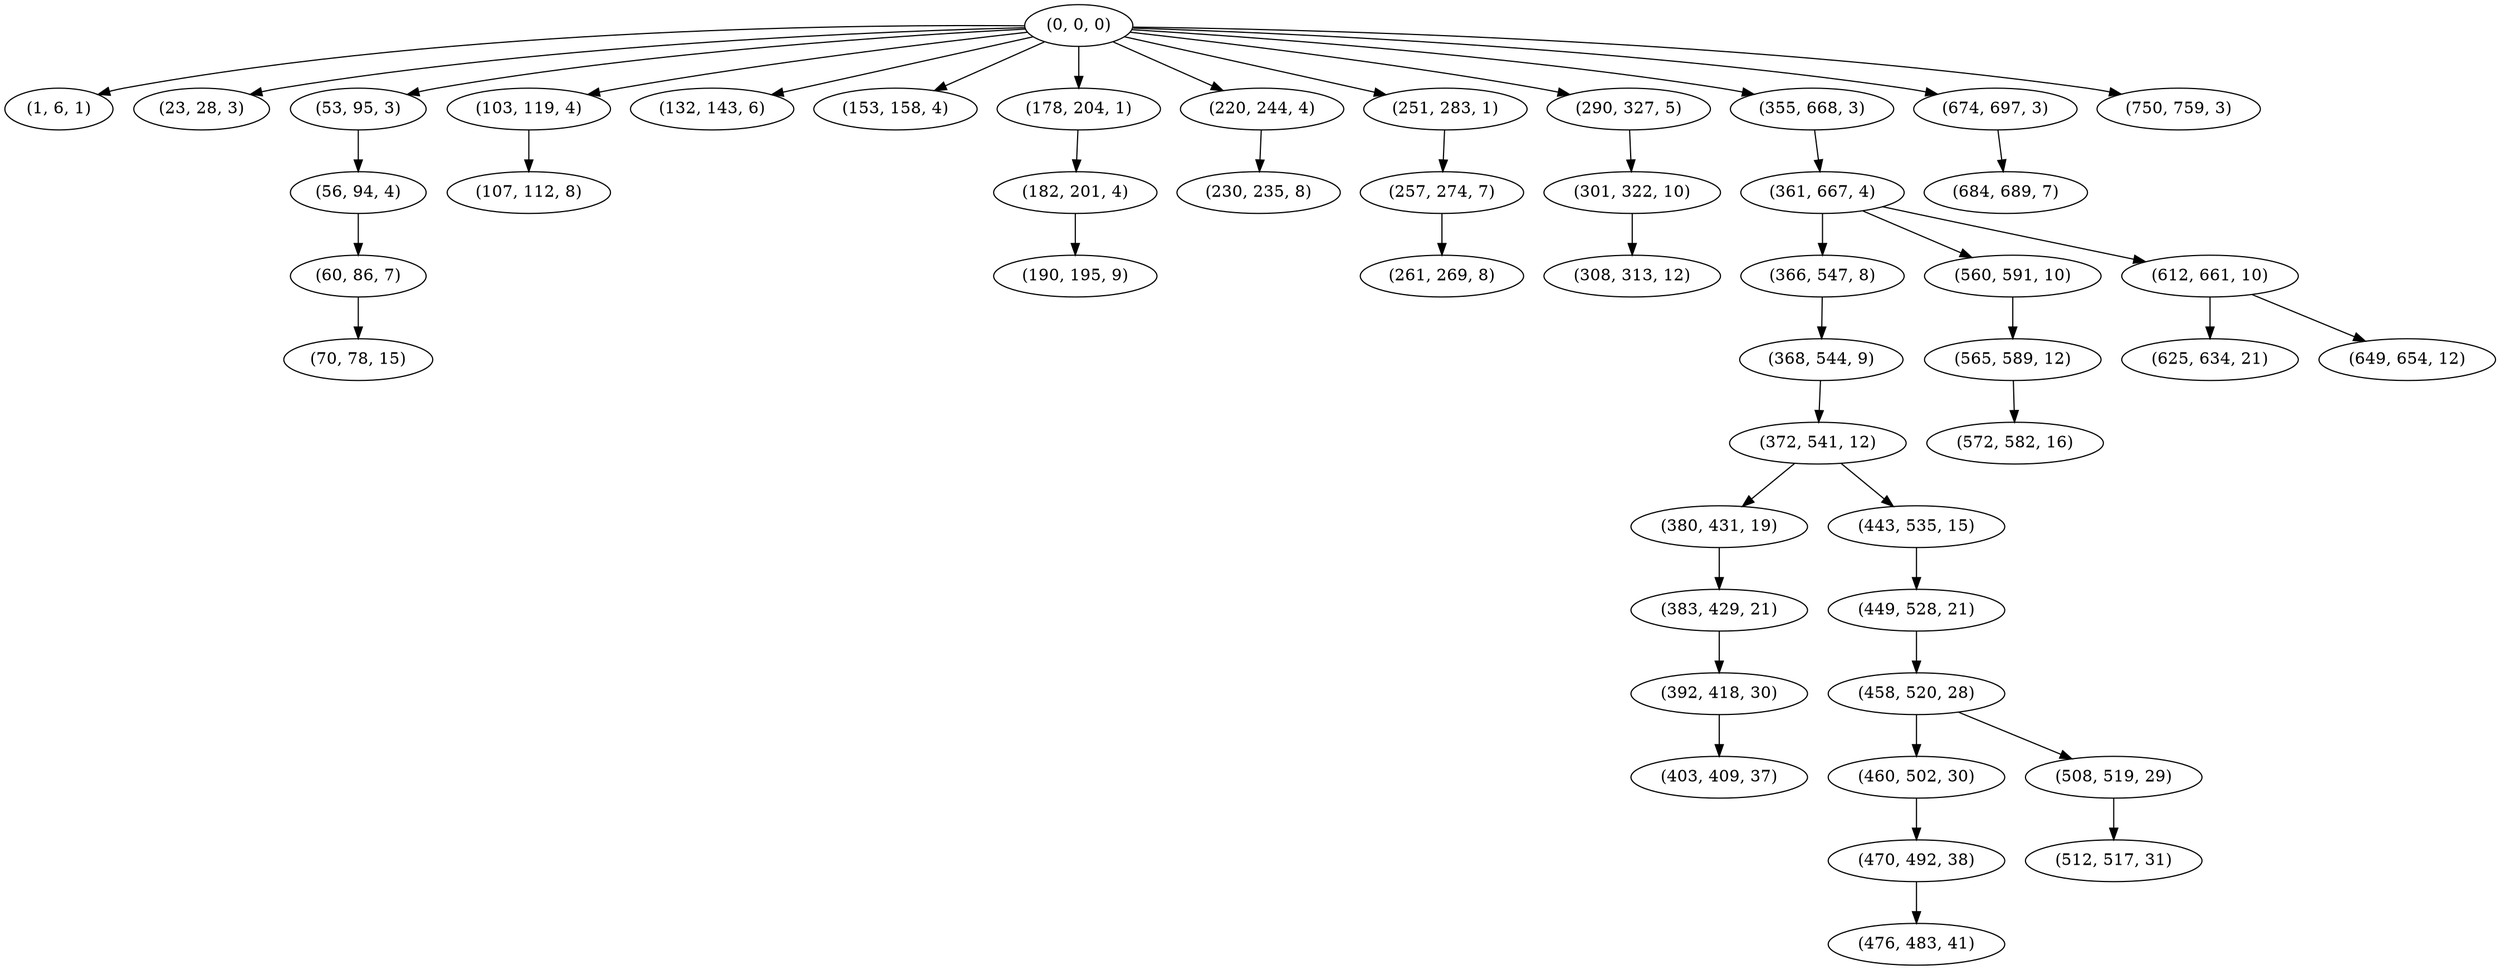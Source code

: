 digraph tree {
    "(0, 0, 0)";
    "(1, 6, 1)";
    "(23, 28, 3)";
    "(53, 95, 3)";
    "(56, 94, 4)";
    "(60, 86, 7)";
    "(70, 78, 15)";
    "(103, 119, 4)";
    "(107, 112, 8)";
    "(132, 143, 6)";
    "(153, 158, 4)";
    "(178, 204, 1)";
    "(182, 201, 4)";
    "(190, 195, 9)";
    "(220, 244, 4)";
    "(230, 235, 8)";
    "(251, 283, 1)";
    "(257, 274, 7)";
    "(261, 269, 8)";
    "(290, 327, 5)";
    "(301, 322, 10)";
    "(308, 313, 12)";
    "(355, 668, 3)";
    "(361, 667, 4)";
    "(366, 547, 8)";
    "(368, 544, 9)";
    "(372, 541, 12)";
    "(380, 431, 19)";
    "(383, 429, 21)";
    "(392, 418, 30)";
    "(403, 409, 37)";
    "(443, 535, 15)";
    "(449, 528, 21)";
    "(458, 520, 28)";
    "(460, 502, 30)";
    "(470, 492, 38)";
    "(476, 483, 41)";
    "(508, 519, 29)";
    "(512, 517, 31)";
    "(560, 591, 10)";
    "(565, 589, 12)";
    "(572, 582, 16)";
    "(612, 661, 10)";
    "(625, 634, 21)";
    "(649, 654, 12)";
    "(674, 697, 3)";
    "(684, 689, 7)";
    "(750, 759, 3)";
    "(0, 0, 0)" -> "(1, 6, 1)";
    "(0, 0, 0)" -> "(23, 28, 3)";
    "(0, 0, 0)" -> "(53, 95, 3)";
    "(0, 0, 0)" -> "(103, 119, 4)";
    "(0, 0, 0)" -> "(132, 143, 6)";
    "(0, 0, 0)" -> "(153, 158, 4)";
    "(0, 0, 0)" -> "(178, 204, 1)";
    "(0, 0, 0)" -> "(220, 244, 4)";
    "(0, 0, 0)" -> "(251, 283, 1)";
    "(0, 0, 0)" -> "(290, 327, 5)";
    "(0, 0, 0)" -> "(355, 668, 3)";
    "(0, 0, 0)" -> "(674, 697, 3)";
    "(0, 0, 0)" -> "(750, 759, 3)";
    "(53, 95, 3)" -> "(56, 94, 4)";
    "(56, 94, 4)" -> "(60, 86, 7)";
    "(60, 86, 7)" -> "(70, 78, 15)";
    "(103, 119, 4)" -> "(107, 112, 8)";
    "(178, 204, 1)" -> "(182, 201, 4)";
    "(182, 201, 4)" -> "(190, 195, 9)";
    "(220, 244, 4)" -> "(230, 235, 8)";
    "(251, 283, 1)" -> "(257, 274, 7)";
    "(257, 274, 7)" -> "(261, 269, 8)";
    "(290, 327, 5)" -> "(301, 322, 10)";
    "(301, 322, 10)" -> "(308, 313, 12)";
    "(355, 668, 3)" -> "(361, 667, 4)";
    "(361, 667, 4)" -> "(366, 547, 8)";
    "(361, 667, 4)" -> "(560, 591, 10)";
    "(361, 667, 4)" -> "(612, 661, 10)";
    "(366, 547, 8)" -> "(368, 544, 9)";
    "(368, 544, 9)" -> "(372, 541, 12)";
    "(372, 541, 12)" -> "(380, 431, 19)";
    "(372, 541, 12)" -> "(443, 535, 15)";
    "(380, 431, 19)" -> "(383, 429, 21)";
    "(383, 429, 21)" -> "(392, 418, 30)";
    "(392, 418, 30)" -> "(403, 409, 37)";
    "(443, 535, 15)" -> "(449, 528, 21)";
    "(449, 528, 21)" -> "(458, 520, 28)";
    "(458, 520, 28)" -> "(460, 502, 30)";
    "(458, 520, 28)" -> "(508, 519, 29)";
    "(460, 502, 30)" -> "(470, 492, 38)";
    "(470, 492, 38)" -> "(476, 483, 41)";
    "(508, 519, 29)" -> "(512, 517, 31)";
    "(560, 591, 10)" -> "(565, 589, 12)";
    "(565, 589, 12)" -> "(572, 582, 16)";
    "(612, 661, 10)" -> "(625, 634, 21)";
    "(612, 661, 10)" -> "(649, 654, 12)";
    "(674, 697, 3)" -> "(684, 689, 7)";
}
